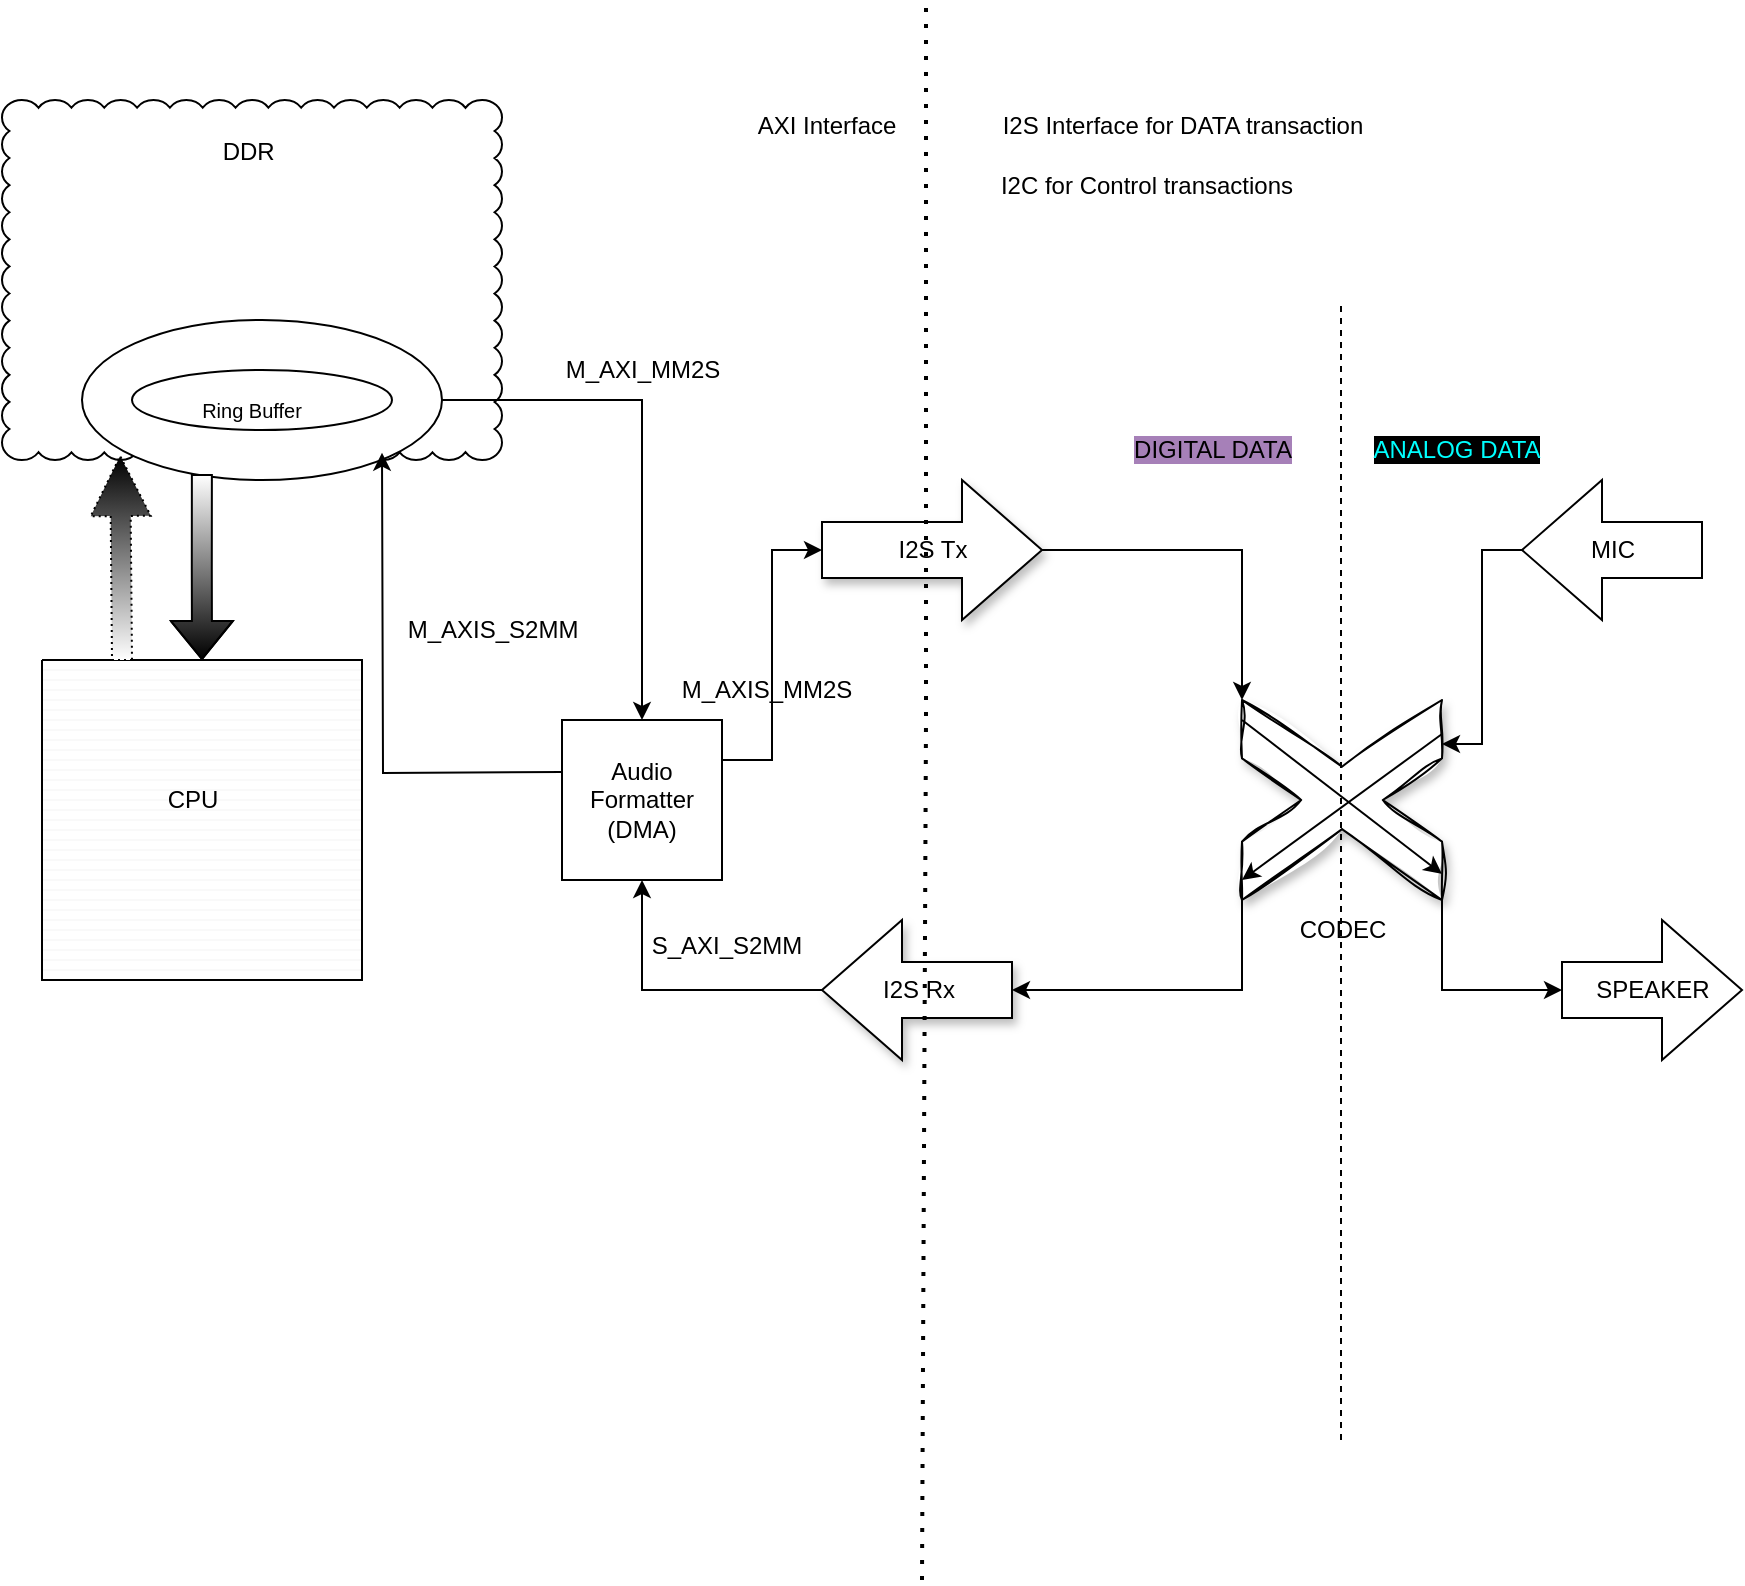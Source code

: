 <mxfile version="26.0.15">
  <diagram name="Page-1" id="bj0MLlzBdkoXita-8X57">
    <mxGraphModel grid="1" page="1" gridSize="10" guides="1" tooltips="1" connect="1" arrows="1" fold="1" pageScale="1" pageWidth="850" pageHeight="1100" math="0" shadow="0">
      <root>
        <mxCell id="0" />
        <mxCell id="1" parent="0" />
        <mxCell id="_8FWMHebt4FlT4-nfuqf-1" value="&lt;div&gt;Audio Formatter&lt;/div&gt;&lt;div&gt;(DMA)&lt;br&gt;&lt;/div&gt;" style="whiteSpace=wrap;html=1;aspect=fixed;" vertex="1" parent="1">
          <mxGeometry x="300" y="320" width="80" height="80" as="geometry" />
        </mxCell>
        <mxCell id="_8FWMHebt4FlT4-nfuqf-6" value="" style="verticalLabelPosition=bottom;verticalAlign=top;html=1;shape=mxgraph.basic.x;rotation=90;shadow=1;sketch=1;curveFitting=1;jiggle=2;" vertex="1" parent="1">
          <mxGeometry x="640" y="310" width="100" height="100" as="geometry" />
        </mxCell>
        <mxCell id="_8FWMHebt4FlT4-nfuqf-9" value="" style="verticalLabelPosition=bottom;verticalAlign=top;html=1;shape=mxgraph.basic.patternFillRect;fillStyle=hor;step=5;fillStrokeWidth=0.2;fillStrokeColor=#dddddd;" vertex="1" parent="1">
          <mxGeometry x="40" y="290" width="160" height="160" as="geometry" />
        </mxCell>
        <mxCell id="_8FWMHebt4FlT4-nfuqf-10" value="&lt;div align=&quot;center&quot;&gt;DDR&amp;nbsp; &lt;br&gt;&lt;/div&gt;&lt;div align=&quot;center&quot;&gt;&lt;br&gt;&lt;/div&gt;&lt;div align=&quot;center&quot;&gt;&lt;br&gt;&lt;/div&gt;&lt;div align=&quot;center&quot;&gt;&lt;br&gt;&lt;/div&gt;&lt;div align=&quot;center&quot;&gt;&lt;br&gt;&lt;/div&gt;&lt;div align=&quot;center&quot;&gt;&lt;br&gt;&lt;/div&gt;&lt;div align=&quot;center&quot;&gt;&lt;br&gt;&lt;/div&gt;&lt;div align=&quot;center&quot;&gt;&lt;br&gt;&lt;/div&gt;&lt;div align=&quot;center&quot;&gt;&lt;br&gt;&lt;/div&gt;&lt;div align=&quot;center&quot;&gt;&lt;font size=&quot;1&quot;&gt;Ring Buffer&lt;/font&gt;&lt;br&gt;&lt;/div&gt;" style="whiteSpace=wrap;html=1;shape=mxgraph.basic.cloud_rect;align=center;" vertex="1" parent="1">
          <mxGeometry x="20" y="10" width="250" height="180" as="geometry" />
        </mxCell>
        <mxCell id="_8FWMHebt4FlT4-nfuqf-30" style="edgeStyle=orthogonalEdgeStyle;rounded=0;orthogonalLoop=1;jettySize=auto;html=1;" edge="1" parent="1" source="_8FWMHebt4FlT4-nfuqf-13" target="_8FWMHebt4FlT4-nfuqf-1">
          <mxGeometry relative="1" as="geometry" />
        </mxCell>
        <mxCell id="_8FWMHebt4FlT4-nfuqf-13" value="" style="verticalLabelPosition=bottom;verticalAlign=top;html=1;shape=mxgraph.basic.donut;dx=25;" vertex="1" parent="1">
          <mxGeometry x="60" y="120" width="180" height="80" as="geometry" />
        </mxCell>
        <mxCell id="_8FWMHebt4FlT4-nfuqf-14" value="I2S Tx" style="html=1;shadow=1;dashed=0;align=center;verticalAlign=middle;shape=mxgraph.arrows2.arrow;dy=0.6;dx=40;notch=0;textShadow=0;labelBorderColor=none;labelBackgroundColor=none;" vertex="1" parent="1">
          <mxGeometry x="430" y="200" width="110" height="70" as="geometry" />
        </mxCell>
        <mxCell id="_8FWMHebt4FlT4-nfuqf-39" style="edgeStyle=orthogonalEdgeStyle;rounded=0;orthogonalLoop=1;jettySize=auto;html=1;exitX=1;exitY=0.5;exitDx=0;exitDy=0;exitPerimeter=0;entryX=0.5;entryY=1;entryDx=0;entryDy=0;" edge="1" parent="1" source="_8FWMHebt4FlT4-nfuqf-15" target="_8FWMHebt4FlT4-nfuqf-1">
          <mxGeometry relative="1" as="geometry" />
        </mxCell>
        <mxCell id="_8FWMHebt4FlT4-nfuqf-15" value="I2S Rx" style="html=1;shadow=1;dashed=0;align=center;verticalAlign=middle;shape=mxgraph.arrows2.arrow;dy=0.6;dx=40;flipH=1;notch=0;" vertex="1" parent="1">
          <mxGeometry x="430" y="420" width="95" height="70" as="geometry" />
        </mxCell>
        <mxCell id="_8FWMHebt4FlT4-nfuqf-17" style="edgeStyle=orthogonalEdgeStyle;rounded=0;orthogonalLoop=1;jettySize=auto;html=1;exitX=1;exitY=1;exitDx=0;exitDy=0;exitPerimeter=0;entryX=0;entryY=0.5;entryDx=0;entryDy=0;entryPerimeter=0;" edge="1" parent="1" source="_8FWMHebt4FlT4-nfuqf-6" target="_8FWMHebt4FlT4-nfuqf-15">
          <mxGeometry relative="1" as="geometry" />
        </mxCell>
        <mxCell id="_8FWMHebt4FlT4-nfuqf-19" style="edgeStyle=orthogonalEdgeStyle;rounded=0;orthogonalLoop=1;jettySize=auto;html=1;entryX=0;entryY=1;entryDx=0;entryDy=0;entryPerimeter=0;" edge="1" parent="1" source="_8FWMHebt4FlT4-nfuqf-14" target="_8FWMHebt4FlT4-nfuqf-6">
          <mxGeometry relative="1" as="geometry" />
        </mxCell>
        <mxCell id="_8FWMHebt4FlT4-nfuqf-21" value="&lt;div align=&quot;center&quot;&gt;MIC&lt;/div&gt;" style="html=1;shadow=0;dashed=0;align=center;verticalAlign=middle;shape=mxgraph.arrows2.arrow;dy=0.6;dx=40;flipH=1;notch=0;" vertex="1" parent="1">
          <mxGeometry x="780" y="200" width="90" height="70" as="geometry" />
        </mxCell>
        <mxCell id="_8FWMHebt4FlT4-nfuqf-23" value="SPEAKER" style="html=1;shadow=0;dashed=0;align=center;verticalAlign=middle;shape=mxgraph.arrows2.arrow;dy=0.6;dx=40;notch=0;" vertex="1" parent="1">
          <mxGeometry x="800" y="420" width="90" height="70" as="geometry" />
        </mxCell>
        <mxCell id="_8FWMHebt4FlT4-nfuqf-25" style="edgeStyle=orthogonalEdgeStyle;rounded=0;orthogonalLoop=1;jettySize=auto;html=1;exitX=1;exitY=0;exitDx=0;exitDy=0;exitPerimeter=0;entryX=0;entryY=0.5;entryDx=0;entryDy=0;entryPerimeter=0;" edge="1" parent="1" source="_8FWMHebt4FlT4-nfuqf-6" target="_8FWMHebt4FlT4-nfuqf-23">
          <mxGeometry relative="1" as="geometry" />
        </mxCell>
        <mxCell id="_8FWMHebt4FlT4-nfuqf-31" style="edgeStyle=orthogonalEdgeStyle;rounded=0;orthogonalLoop=1;jettySize=auto;html=1;exitX=1;exitY=0.25;exitDx=0;exitDy=0;entryX=0;entryY=0.5;entryDx=0;entryDy=0;entryPerimeter=0;" edge="1" parent="1" source="_8FWMHebt4FlT4-nfuqf-1" target="_8FWMHebt4FlT4-nfuqf-14">
          <mxGeometry relative="1" as="geometry" />
        </mxCell>
        <mxCell id="_8FWMHebt4FlT4-nfuqf-34" value="CODEC" style="text;html=1;align=center;verticalAlign=middle;resizable=0;points=[];autosize=1;strokeColor=none;fillColor=none;" vertex="1" parent="1">
          <mxGeometry x="655" y="410" width="70" height="30" as="geometry" />
        </mxCell>
        <mxCell id="_8FWMHebt4FlT4-nfuqf-40" style="edgeStyle=orthogonalEdgeStyle;rounded=0;orthogonalLoop=1;jettySize=auto;html=1;entryX=0.6;entryY=1.017;entryDx=0;entryDy=0;entryPerimeter=0;" edge="1" parent="1">
          <mxGeometry relative="1" as="geometry">
            <mxPoint x="300" y="346" as="sourcePoint" />
            <mxPoint x="210" y="186.36" as="targetPoint" />
          </mxGeometry>
        </mxCell>
        <mxCell id="_8FWMHebt4FlT4-nfuqf-41" value="M_AXI_MM2S" style="text;html=1;align=center;verticalAlign=middle;resizable=0;points=[];autosize=1;strokeColor=none;fillColor=none;" vertex="1" parent="1">
          <mxGeometry x="285" y="130" width="110" height="30" as="geometry" />
        </mxCell>
        <mxCell id="_8FWMHebt4FlT4-nfuqf-43" value="M_AXIS_S2MM" style="text;html=1;align=center;verticalAlign=middle;resizable=0;points=[];autosize=1;strokeColor=none;fillColor=none;" vertex="1" parent="1">
          <mxGeometry x="205" y="260" width="120" height="30" as="geometry" />
        </mxCell>
        <mxCell id="_8FWMHebt4FlT4-nfuqf-44" value="M_AXIS_MM2S" style="text;html=1;align=center;verticalAlign=middle;resizable=0;points=[];autosize=1;strokeColor=none;fillColor=none;" vertex="1" parent="1">
          <mxGeometry x="342" y="290" width="120" height="30" as="geometry" />
        </mxCell>
        <mxCell id="_8FWMHebt4FlT4-nfuqf-45" value="S_AXI_S2MM" style="text;html=1;align=center;verticalAlign=middle;resizable=0;points=[];autosize=1;strokeColor=none;fillColor=none;" vertex="1" parent="1">
          <mxGeometry x="327" y="418" width="110" height="30" as="geometry" />
        </mxCell>
        <mxCell id="_8FWMHebt4FlT4-nfuqf-46" value="" style="endArrow=none;dashed=1;html=1;dashPattern=1 3;strokeWidth=2;rounded=0;" edge="1" parent="1">
          <mxGeometry width="50" height="50" relative="1" as="geometry">
            <mxPoint x="480" y="750" as="sourcePoint" />
            <mxPoint x="482" y="-39" as="targetPoint" />
            <Array as="points">
              <mxPoint x="482" y="320" />
            </Array>
          </mxGeometry>
        </mxCell>
        <mxCell id="_8FWMHebt4FlT4-nfuqf-47" value="AXI Interface" style="text;html=1;align=center;verticalAlign=middle;resizable=0;points=[];autosize=1;strokeColor=none;fillColor=none;" vertex="1" parent="1">
          <mxGeometry x="382" y="8" width="100" height="30" as="geometry" />
        </mxCell>
        <mxCell id="_8FWMHebt4FlT4-nfuqf-48" value="I2S Interface for DATA transaction" style="text;html=1;align=center;verticalAlign=middle;resizable=0;points=[];autosize=1;strokeColor=none;fillColor=none;" vertex="1" parent="1">
          <mxGeometry x="495" y="8" width="230" height="30" as="geometry" />
        </mxCell>
        <mxCell id="_8FWMHebt4FlT4-nfuqf-49" value="I2C for Control transactions" style="text;html=1;align=center;verticalAlign=middle;resizable=0;points=[];autosize=1;strokeColor=none;fillColor=none;" vertex="1" parent="1">
          <mxGeometry x="497" y="38" width="190" height="30" as="geometry" />
        </mxCell>
        <mxCell id="_8FWMHebt4FlT4-nfuqf-59" style="edgeStyle=orthogonalEdgeStyle;rounded=0;orthogonalLoop=1;jettySize=auto;html=1;exitX=1;exitY=0.5;exitDx=0;exitDy=0;exitPerimeter=0;entryX=0.22;entryY=0;entryDx=0;entryDy=0;entryPerimeter=0;" edge="1" parent="1" source="_8FWMHebt4FlT4-nfuqf-21" target="_8FWMHebt4FlT4-nfuqf-6">
          <mxGeometry relative="1" as="geometry" />
        </mxCell>
        <mxCell id="_8FWMHebt4FlT4-nfuqf-60" value="" style="endArrow=classic;html=1;rounded=0;" edge="1" parent="1">
          <mxGeometry width="50" height="50" relative="1" as="geometry">
            <mxPoint x="640" y="320" as="sourcePoint" />
            <mxPoint x="740" y="397" as="targetPoint" />
          </mxGeometry>
        </mxCell>
        <mxCell id="_8FWMHebt4FlT4-nfuqf-61" value="" style="endArrow=classic;html=1;rounded=0;exitX=0.17;exitY=0;exitDx=0;exitDy=0;exitPerimeter=0;" edge="1" parent="1" source="_8FWMHebt4FlT4-nfuqf-6">
          <mxGeometry width="50" height="50" relative="1" as="geometry">
            <mxPoint x="745" y="310" as="sourcePoint" />
            <mxPoint x="640" y="400" as="targetPoint" />
          </mxGeometry>
        </mxCell>
        <mxCell id="_8FWMHebt4FlT4-nfuqf-62" value="&lt;span style=&quot;background-color: rgb(166, 128, 184);&quot;&gt;DIGITAL DATA&lt;/span&gt;" style="text;html=1;align=center;verticalAlign=middle;resizable=0;points=[];autosize=1;strokeColor=none;fillColor=none;glass=1;" vertex="1" parent="1">
          <mxGeometry x="570" y="170" width="110" height="30" as="geometry" />
        </mxCell>
        <mxCell id="_8FWMHebt4FlT4-nfuqf-64" value="" style="endArrow=none;dashed=1;html=1;rounded=0;" edge="1" parent="1">
          <mxGeometry width="50" height="50" relative="1" as="geometry">
            <mxPoint x="689.5" y="680" as="sourcePoint" />
            <mxPoint x="689.5" y="110" as="targetPoint" />
          </mxGeometry>
        </mxCell>
        <mxCell id="_8FWMHebt4FlT4-nfuqf-65" value="&lt;span style=&quot;background-color: rgb(0, 0, 0); color: rgb(0, 255, 255);&quot;&gt;ANALOG DATA&lt;/span&gt;" style="text;html=1;align=center;verticalAlign=middle;resizable=0;points=[];autosize=1;strokeColor=none;fillColor=none;" vertex="1" parent="1">
          <mxGeometry x="687" y="170" width="120" height="30" as="geometry" />
        </mxCell>
        <mxCell id="_8FWMHebt4FlT4-nfuqf-67" value="CPU" style="text;html=1;align=center;verticalAlign=middle;resizable=0;points=[];autosize=1;strokeColor=none;fillColor=none;" vertex="1" parent="1">
          <mxGeometry x="90" y="345" width="50" height="30" as="geometry" />
        </mxCell>
        <mxCell id="_8FWMHebt4FlT4-nfuqf-68" style="edgeStyle=orthogonalEdgeStyle;rounded=0;orthogonalLoop=1;jettySize=auto;html=1;exitX=0.25;exitY=0;exitDx=0;exitDy=0;exitPerimeter=0;entryX=0.106;entryY=0.85;entryDx=0;entryDy=0;entryPerimeter=0;dashed=1;dashPattern=1 2;shape=arrow;fillColor=default;gradientColor=default;gradientDirection=north;" edge="1" parent="1" source="_8FWMHebt4FlT4-nfuqf-9" target="_8FWMHebt4FlT4-nfuqf-13">
          <mxGeometry relative="1" as="geometry" />
        </mxCell>
        <mxCell id="_8FWMHebt4FlT4-nfuqf-70" style="edgeStyle=orthogonalEdgeStyle;rounded=0;orthogonalLoop=1;jettySize=auto;html=1;entryX=0.5;entryY=0;entryDx=0;entryDy=0;entryPerimeter=0;exitX=0.333;exitY=0.963;exitDx=0;exitDy=0;exitPerimeter=0;shape=flexArrow;fillColor=default;gradientColor=default;" edge="1" parent="1" source="_8FWMHebt4FlT4-nfuqf-13" target="_8FWMHebt4FlT4-nfuqf-9">
          <mxGeometry relative="1" as="geometry" />
        </mxCell>
      </root>
    </mxGraphModel>
  </diagram>
</mxfile>
